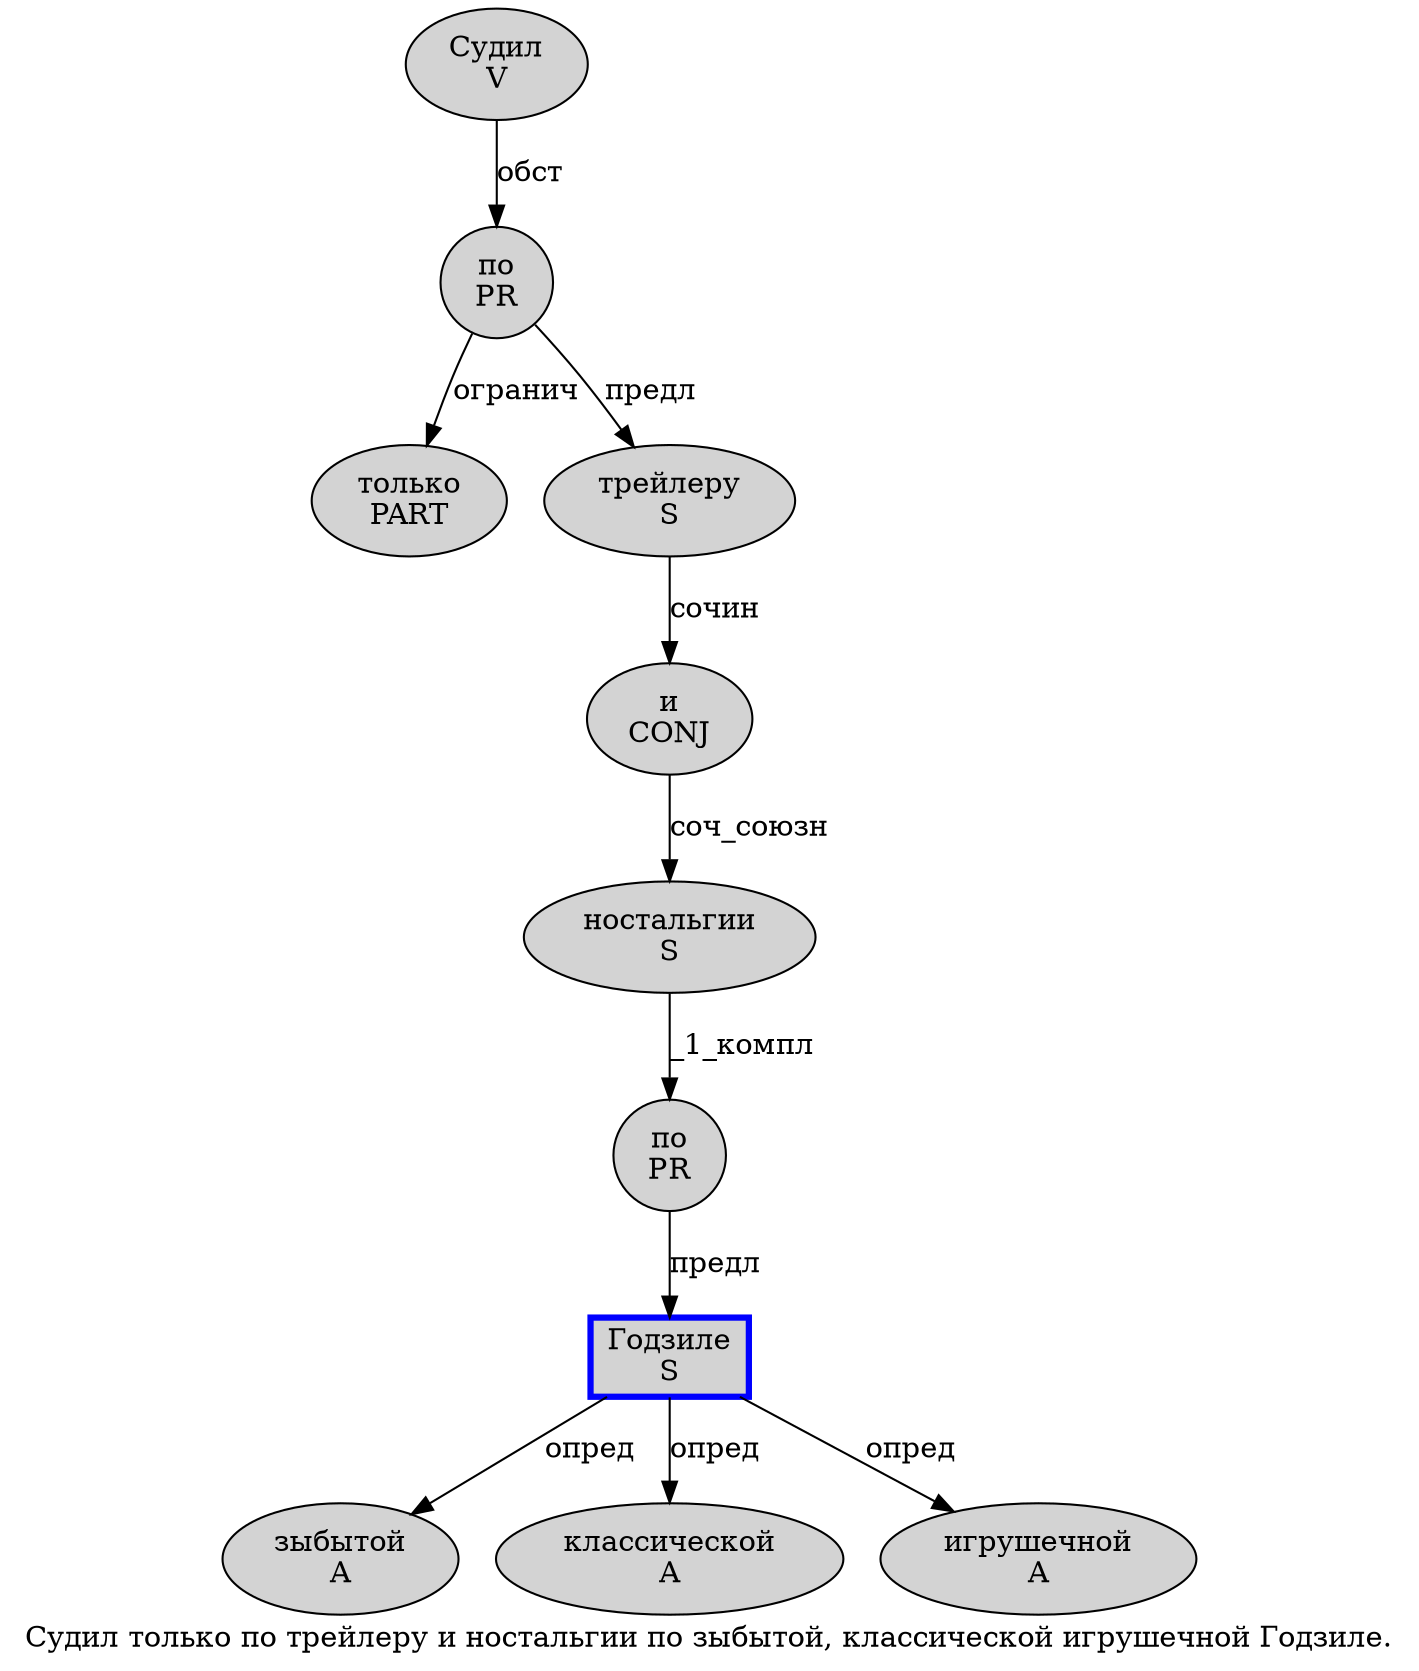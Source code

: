 digraph SENTENCE_4764 {
	graph [label="Судил только по трейлеру и ностальгии по зыбытой, классической игрушечной Годзиле."]
	node [style=filled]
		0 [label="Судил
V" color="" fillcolor=lightgray penwidth=1 shape=ellipse]
		1 [label="только
PART" color="" fillcolor=lightgray penwidth=1 shape=ellipse]
		2 [label="по
PR" color="" fillcolor=lightgray penwidth=1 shape=ellipse]
		3 [label="трейлеру
S" color="" fillcolor=lightgray penwidth=1 shape=ellipse]
		4 [label="и
CONJ" color="" fillcolor=lightgray penwidth=1 shape=ellipse]
		5 [label="ностальгии
S" color="" fillcolor=lightgray penwidth=1 shape=ellipse]
		6 [label="по
PR" color="" fillcolor=lightgray penwidth=1 shape=ellipse]
		7 [label="зыбытой
A" color="" fillcolor=lightgray penwidth=1 shape=ellipse]
		9 [label="классической
A" color="" fillcolor=lightgray penwidth=1 shape=ellipse]
		10 [label="игрушечной
A" color="" fillcolor=lightgray penwidth=1 shape=ellipse]
		11 [label="Годзиле
S" color=blue fillcolor=lightgray penwidth=3 shape=box]
			0 -> 2 [label="обст"]
			6 -> 11 [label="предл"]
			2 -> 1 [label="огранич"]
			2 -> 3 [label="предл"]
			5 -> 6 [label="_1_компл"]
			4 -> 5 [label="соч_союзн"]
			11 -> 7 [label="опред"]
			11 -> 9 [label="опред"]
			11 -> 10 [label="опред"]
			3 -> 4 [label="сочин"]
}